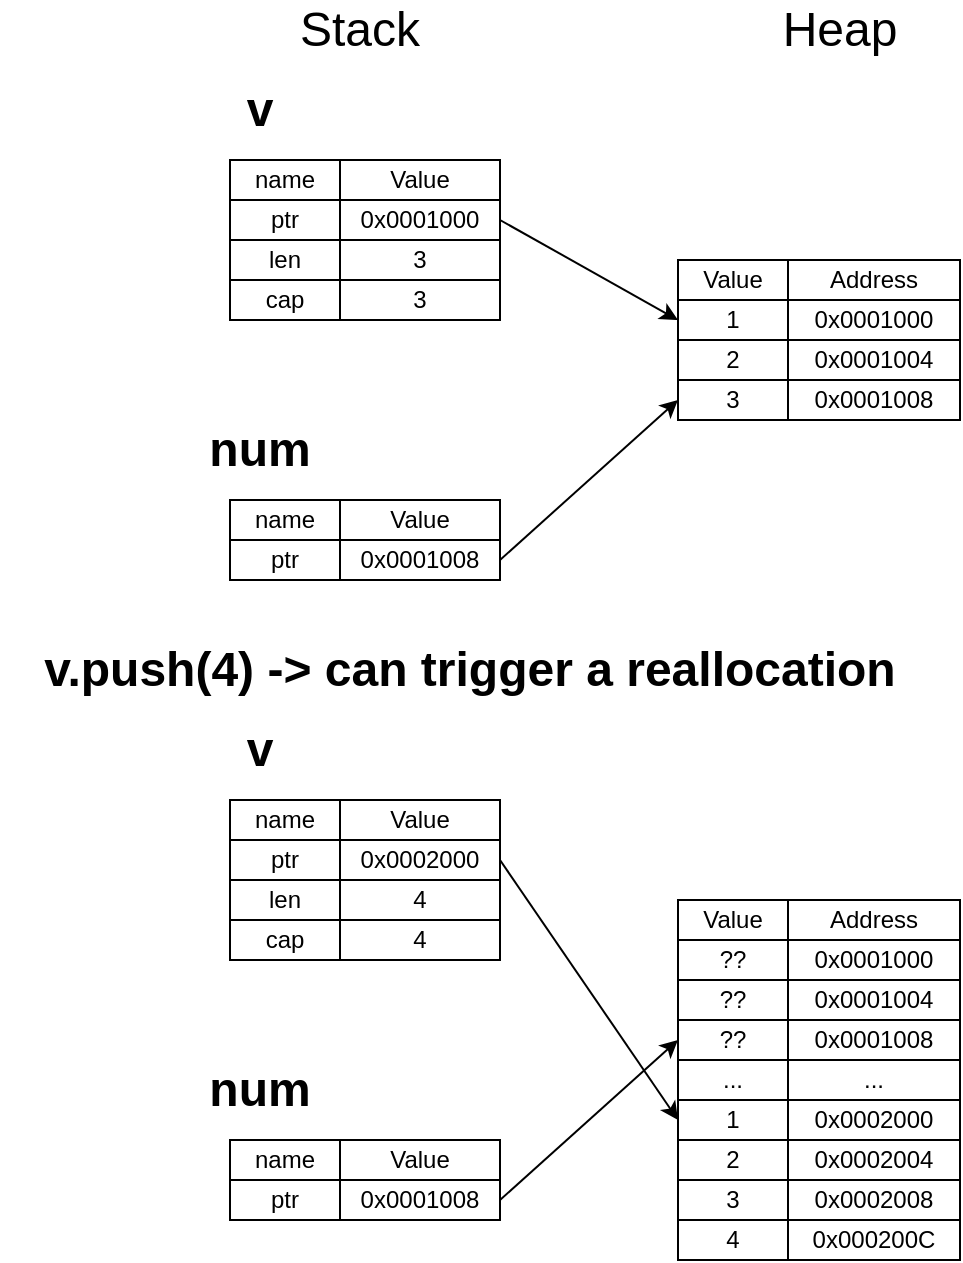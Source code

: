 <mxfile version="24.1.0" type="device">
  <diagram name="Page-1" id="up-nk19sZ6rdLOEwLt72">
    <mxGraphModel dx="586" dy="371" grid="1" gridSize="10" guides="1" tooltips="1" connect="1" arrows="1" fold="1" page="1" pageScale="1" pageWidth="827" pageHeight="1169" math="0" shadow="0">
      <root>
        <mxCell id="0" />
        <mxCell id="1" parent="0" />
        <mxCell id="ld7h1SibL1p74enXCl7w-1" value="name" style="rounded=0;whiteSpace=wrap;html=1;" vertex="1" parent="1">
          <mxGeometry x="195" y="130" width="55" height="20" as="geometry" />
        </mxCell>
        <mxCell id="ld7h1SibL1p74enXCl7w-2" value="Stack" style="text;html=1;align=center;verticalAlign=middle;whiteSpace=wrap;rounded=0;fontSize=24;" vertex="1" parent="1">
          <mxGeometry x="230" y="50" width="60" height="30" as="geometry" />
        </mxCell>
        <mxCell id="ld7h1SibL1p74enXCl7w-3" value="Heap" style="text;html=1;align=center;verticalAlign=middle;whiteSpace=wrap;rounded=0;fontSize=24;" vertex="1" parent="1">
          <mxGeometry x="470" y="50" width="60" height="30" as="geometry" />
        </mxCell>
        <mxCell id="ld7h1SibL1p74enXCl7w-4" value="Value" style="rounded=0;whiteSpace=wrap;html=1;" vertex="1" parent="1">
          <mxGeometry x="250" y="130" width="80" height="20" as="geometry" />
        </mxCell>
        <mxCell id="ld7h1SibL1p74enXCl7w-5" value="ptr" style="rounded=0;whiteSpace=wrap;html=1;" vertex="1" parent="1">
          <mxGeometry x="195" y="150" width="55" height="20" as="geometry" />
        </mxCell>
        <mxCell id="ld7h1SibL1p74enXCl7w-6" value="0x0001000" style="rounded=0;whiteSpace=wrap;html=1;" vertex="1" parent="1">
          <mxGeometry x="250" y="150" width="80" height="20" as="geometry" />
        </mxCell>
        <mxCell id="ld7h1SibL1p74enXCl7w-7" value="len" style="rounded=0;whiteSpace=wrap;html=1;" vertex="1" parent="1">
          <mxGeometry x="195" y="170" width="55" height="20" as="geometry" />
        </mxCell>
        <mxCell id="ld7h1SibL1p74enXCl7w-8" value="3" style="rounded=0;whiteSpace=wrap;html=1;" vertex="1" parent="1">
          <mxGeometry x="250" y="170" width="80" height="20" as="geometry" />
        </mxCell>
        <mxCell id="ld7h1SibL1p74enXCl7w-9" value="cap" style="rounded=0;whiteSpace=wrap;html=1;" vertex="1" parent="1">
          <mxGeometry x="195" y="190" width="55" height="20" as="geometry" />
        </mxCell>
        <mxCell id="ld7h1SibL1p74enXCl7w-10" value="3" style="rounded=0;whiteSpace=wrap;html=1;" vertex="1" parent="1">
          <mxGeometry x="250" y="190" width="80" height="20" as="geometry" />
        </mxCell>
        <mxCell id="ld7h1SibL1p74enXCl7w-11" value="1" style="rounded=0;whiteSpace=wrap;html=1;" vertex="1" parent="1">
          <mxGeometry x="419" y="200" width="55" height="20" as="geometry" />
        </mxCell>
        <mxCell id="ld7h1SibL1p74enXCl7w-12" value="2" style="rounded=0;whiteSpace=wrap;html=1;" vertex="1" parent="1">
          <mxGeometry x="419" y="220" width="55" height="20" as="geometry" />
        </mxCell>
        <mxCell id="ld7h1SibL1p74enXCl7w-13" value="3" style="rounded=0;whiteSpace=wrap;html=1;" vertex="1" parent="1">
          <mxGeometry x="419" y="240" width="55" height="20" as="geometry" />
        </mxCell>
        <mxCell id="ld7h1SibL1p74enXCl7w-14" value="0x0001000" style="rounded=0;whiteSpace=wrap;html=1;" vertex="1" parent="1">
          <mxGeometry x="474" y="200" width="86" height="20" as="geometry" />
        </mxCell>
        <mxCell id="ld7h1SibL1p74enXCl7w-15" value="Value" style="rounded=0;whiteSpace=wrap;html=1;" vertex="1" parent="1">
          <mxGeometry x="419" y="180" width="55" height="20" as="geometry" />
        </mxCell>
        <mxCell id="ld7h1SibL1p74enXCl7w-16" value="Address" style="rounded=0;whiteSpace=wrap;html=1;" vertex="1" parent="1">
          <mxGeometry x="474" y="180" width="86" height="20" as="geometry" />
        </mxCell>
        <mxCell id="ld7h1SibL1p74enXCl7w-17" value="0x0001004" style="rounded=0;whiteSpace=wrap;html=1;" vertex="1" parent="1">
          <mxGeometry x="474" y="220" width="86" height="20" as="geometry" />
        </mxCell>
        <mxCell id="ld7h1SibL1p74enXCl7w-18" value="0x0001008" style="rounded=0;whiteSpace=wrap;html=1;" vertex="1" parent="1">
          <mxGeometry x="474" y="240" width="86" height="20" as="geometry" />
        </mxCell>
        <mxCell id="ld7h1SibL1p74enXCl7w-19" value="&lt;font style=&quot;font-size: 24px;&quot;&gt;&lt;b&gt;v&lt;/b&gt;&lt;/font&gt;" style="text;html=1;align=center;verticalAlign=middle;whiteSpace=wrap;rounded=0;" vertex="1" parent="1">
          <mxGeometry x="180" y="90" width="60" height="30" as="geometry" />
        </mxCell>
        <mxCell id="ld7h1SibL1p74enXCl7w-20" value="&lt;span style=&quot;font-size: 24px;&quot;&gt;&lt;b&gt;num&lt;/b&gt;&lt;/span&gt;" style="text;html=1;align=center;verticalAlign=middle;whiteSpace=wrap;rounded=0;" vertex="1" parent="1">
          <mxGeometry x="180" y="260" width="60" height="30" as="geometry" />
        </mxCell>
        <mxCell id="ld7h1SibL1p74enXCl7w-21" value="name" style="rounded=0;whiteSpace=wrap;html=1;" vertex="1" parent="1">
          <mxGeometry x="195" y="300" width="55" height="20" as="geometry" />
        </mxCell>
        <mxCell id="ld7h1SibL1p74enXCl7w-22" value="Value" style="rounded=0;whiteSpace=wrap;html=1;" vertex="1" parent="1">
          <mxGeometry x="250" y="300" width="80" height="20" as="geometry" />
        </mxCell>
        <mxCell id="ld7h1SibL1p74enXCl7w-23" value="ptr" style="rounded=0;whiteSpace=wrap;html=1;" vertex="1" parent="1">
          <mxGeometry x="195" y="320" width="55" height="20" as="geometry" />
        </mxCell>
        <mxCell id="ld7h1SibL1p74enXCl7w-24" value="0x0001008" style="rounded=0;whiteSpace=wrap;html=1;" vertex="1" parent="1">
          <mxGeometry x="250" y="320" width="80" height="20" as="geometry" />
        </mxCell>
        <mxCell id="ld7h1SibL1p74enXCl7w-26" value="" style="endArrow=classic;html=1;rounded=0;entryX=0;entryY=0.5;entryDx=0;entryDy=0;exitX=1;exitY=0.5;exitDx=0;exitDy=0;" edge="1" parent="1" source="ld7h1SibL1p74enXCl7w-6" target="ld7h1SibL1p74enXCl7w-11">
          <mxGeometry width="50" height="50" relative="1" as="geometry">
            <mxPoint x="370" y="240" as="sourcePoint" />
            <mxPoint x="420" y="190" as="targetPoint" />
          </mxGeometry>
        </mxCell>
        <mxCell id="ld7h1SibL1p74enXCl7w-27" value="" style="endArrow=classic;html=1;rounded=0;entryX=0;entryY=0.5;entryDx=0;entryDy=0;exitX=1;exitY=0.5;exitDx=0;exitDy=0;" edge="1" parent="1" source="ld7h1SibL1p74enXCl7w-24" target="ld7h1SibL1p74enXCl7w-13">
          <mxGeometry width="50" height="50" relative="1" as="geometry">
            <mxPoint x="340" y="170" as="sourcePoint" />
            <mxPoint x="429" y="220" as="targetPoint" />
          </mxGeometry>
        </mxCell>
        <mxCell id="ld7h1SibL1p74enXCl7w-28" value="&lt;span style=&quot;font-size: 24px;&quot;&gt;&lt;b&gt;v.push(4) -&amp;gt; can trigger a reallocation&lt;/b&gt;&lt;/span&gt;" style="text;html=1;align=center;verticalAlign=middle;whiteSpace=wrap;rounded=0;" vertex="1" parent="1">
          <mxGeometry x="80" y="370" width="470" height="30" as="geometry" />
        </mxCell>
        <mxCell id="ld7h1SibL1p74enXCl7w-29" value="name" style="rounded=0;whiteSpace=wrap;html=1;" vertex="1" parent="1">
          <mxGeometry x="195" y="450" width="55" height="20" as="geometry" />
        </mxCell>
        <mxCell id="ld7h1SibL1p74enXCl7w-30" value="Value" style="rounded=0;whiteSpace=wrap;html=1;" vertex="1" parent="1">
          <mxGeometry x="250" y="450" width="80" height="20" as="geometry" />
        </mxCell>
        <mxCell id="ld7h1SibL1p74enXCl7w-31" value="ptr" style="rounded=0;whiteSpace=wrap;html=1;" vertex="1" parent="1">
          <mxGeometry x="195" y="470" width="55" height="20" as="geometry" />
        </mxCell>
        <mxCell id="ld7h1SibL1p74enXCl7w-32" value="0x0002000" style="rounded=0;whiteSpace=wrap;html=1;" vertex="1" parent="1">
          <mxGeometry x="250" y="470" width="80" height="20" as="geometry" />
        </mxCell>
        <mxCell id="ld7h1SibL1p74enXCl7w-33" value="len" style="rounded=0;whiteSpace=wrap;html=1;" vertex="1" parent="1">
          <mxGeometry x="195" y="490" width="55" height="20" as="geometry" />
        </mxCell>
        <mxCell id="ld7h1SibL1p74enXCl7w-34" value="4" style="rounded=0;whiteSpace=wrap;html=1;" vertex="1" parent="1">
          <mxGeometry x="250" y="490" width="80" height="20" as="geometry" />
        </mxCell>
        <mxCell id="ld7h1SibL1p74enXCl7w-35" value="cap" style="rounded=0;whiteSpace=wrap;html=1;" vertex="1" parent="1">
          <mxGeometry x="195" y="510" width="55" height="20" as="geometry" />
        </mxCell>
        <mxCell id="ld7h1SibL1p74enXCl7w-36" value="4" style="rounded=0;whiteSpace=wrap;html=1;" vertex="1" parent="1">
          <mxGeometry x="250" y="510" width="80" height="20" as="geometry" />
        </mxCell>
        <mxCell id="ld7h1SibL1p74enXCl7w-37" value="??" style="rounded=0;whiteSpace=wrap;html=1;" vertex="1" parent="1">
          <mxGeometry x="419" y="520" width="55" height="20" as="geometry" />
        </mxCell>
        <mxCell id="ld7h1SibL1p74enXCl7w-38" value="??" style="rounded=0;whiteSpace=wrap;html=1;" vertex="1" parent="1">
          <mxGeometry x="419" y="540" width="55" height="20" as="geometry" />
        </mxCell>
        <mxCell id="ld7h1SibL1p74enXCl7w-39" value="??" style="rounded=0;whiteSpace=wrap;html=1;" vertex="1" parent="1">
          <mxGeometry x="419" y="560" width="55" height="20" as="geometry" />
        </mxCell>
        <mxCell id="ld7h1SibL1p74enXCl7w-40" value="0x0001000" style="rounded=0;whiteSpace=wrap;html=1;" vertex="1" parent="1">
          <mxGeometry x="474" y="520" width="86" height="20" as="geometry" />
        </mxCell>
        <mxCell id="ld7h1SibL1p74enXCl7w-41" value="Value" style="rounded=0;whiteSpace=wrap;html=1;" vertex="1" parent="1">
          <mxGeometry x="419" y="500" width="55" height="20" as="geometry" />
        </mxCell>
        <mxCell id="ld7h1SibL1p74enXCl7w-42" value="Address" style="rounded=0;whiteSpace=wrap;html=1;" vertex="1" parent="1">
          <mxGeometry x="474" y="500" width="86" height="20" as="geometry" />
        </mxCell>
        <mxCell id="ld7h1SibL1p74enXCl7w-43" value="0x0001004" style="rounded=0;whiteSpace=wrap;html=1;" vertex="1" parent="1">
          <mxGeometry x="474" y="540" width="86" height="20" as="geometry" />
        </mxCell>
        <mxCell id="ld7h1SibL1p74enXCl7w-44" value="0x0001008" style="rounded=0;whiteSpace=wrap;html=1;" vertex="1" parent="1">
          <mxGeometry x="474" y="560" width="86" height="20" as="geometry" />
        </mxCell>
        <mxCell id="ld7h1SibL1p74enXCl7w-45" value="&lt;font style=&quot;font-size: 24px;&quot;&gt;&lt;b&gt;v&lt;/b&gt;&lt;/font&gt;" style="text;html=1;align=center;verticalAlign=middle;whiteSpace=wrap;rounded=0;" vertex="1" parent="1">
          <mxGeometry x="180" y="410" width="60" height="30" as="geometry" />
        </mxCell>
        <mxCell id="ld7h1SibL1p74enXCl7w-46" value="&lt;span style=&quot;font-size: 24px;&quot;&gt;&lt;b&gt;num&lt;/b&gt;&lt;/span&gt;" style="text;html=1;align=center;verticalAlign=middle;whiteSpace=wrap;rounded=0;" vertex="1" parent="1">
          <mxGeometry x="180" y="580" width="60" height="30" as="geometry" />
        </mxCell>
        <mxCell id="ld7h1SibL1p74enXCl7w-47" value="name" style="rounded=0;whiteSpace=wrap;html=1;" vertex="1" parent="1">
          <mxGeometry x="195" y="620" width="55" height="20" as="geometry" />
        </mxCell>
        <mxCell id="ld7h1SibL1p74enXCl7w-48" value="Value" style="rounded=0;whiteSpace=wrap;html=1;" vertex="1" parent="1">
          <mxGeometry x="250" y="620" width="80" height="20" as="geometry" />
        </mxCell>
        <mxCell id="ld7h1SibL1p74enXCl7w-49" value="ptr" style="rounded=0;whiteSpace=wrap;html=1;" vertex="1" parent="1">
          <mxGeometry x="195" y="640" width="55" height="20" as="geometry" />
        </mxCell>
        <mxCell id="ld7h1SibL1p74enXCl7w-50" value="0x0001008" style="rounded=0;whiteSpace=wrap;html=1;" vertex="1" parent="1">
          <mxGeometry x="250" y="640" width="80" height="20" as="geometry" />
        </mxCell>
        <mxCell id="ld7h1SibL1p74enXCl7w-51" value="" style="endArrow=classic;html=1;rounded=0;entryX=0;entryY=0.5;entryDx=0;entryDy=0;exitX=1;exitY=0.5;exitDx=0;exitDy=0;" edge="1" parent="1" source="ld7h1SibL1p74enXCl7w-32" target="ld7h1SibL1p74enXCl7w-55">
          <mxGeometry width="50" height="50" relative="1" as="geometry">
            <mxPoint x="370" y="560" as="sourcePoint" />
            <mxPoint x="420" y="510" as="targetPoint" />
          </mxGeometry>
        </mxCell>
        <mxCell id="ld7h1SibL1p74enXCl7w-52" value="" style="endArrow=classic;html=1;rounded=0;entryX=0;entryY=0.5;entryDx=0;entryDy=0;exitX=1;exitY=0.5;exitDx=0;exitDy=0;" edge="1" parent="1" source="ld7h1SibL1p74enXCl7w-50" target="ld7h1SibL1p74enXCl7w-39">
          <mxGeometry width="50" height="50" relative="1" as="geometry">
            <mxPoint x="340" y="490" as="sourcePoint" />
            <mxPoint x="429" y="540" as="targetPoint" />
          </mxGeometry>
        </mxCell>
        <mxCell id="ld7h1SibL1p74enXCl7w-53" value="..." style="rounded=0;whiteSpace=wrap;html=1;" vertex="1" parent="1">
          <mxGeometry x="419" y="580" width="55" height="20" as="geometry" />
        </mxCell>
        <mxCell id="ld7h1SibL1p74enXCl7w-54" value="..." style="rounded=0;whiteSpace=wrap;html=1;" vertex="1" parent="1">
          <mxGeometry x="474" y="580" width="86" height="20" as="geometry" />
        </mxCell>
        <mxCell id="ld7h1SibL1p74enXCl7w-55" value="1" style="rounded=0;whiteSpace=wrap;html=1;" vertex="1" parent="1">
          <mxGeometry x="419" y="600" width="55" height="20" as="geometry" />
        </mxCell>
        <mxCell id="ld7h1SibL1p74enXCl7w-56" value="2" style="rounded=0;whiteSpace=wrap;html=1;" vertex="1" parent="1">
          <mxGeometry x="419" y="620" width="55" height="20" as="geometry" />
        </mxCell>
        <mxCell id="ld7h1SibL1p74enXCl7w-57" value="0x0002000" style="rounded=0;whiteSpace=wrap;html=1;" vertex="1" parent="1">
          <mxGeometry x="474" y="600" width="86" height="20" as="geometry" />
        </mxCell>
        <mxCell id="ld7h1SibL1p74enXCl7w-58" value="0x0002004" style="rounded=0;whiteSpace=wrap;html=1;" vertex="1" parent="1">
          <mxGeometry x="474" y="620" width="86" height="20" as="geometry" />
        </mxCell>
        <mxCell id="ld7h1SibL1p74enXCl7w-59" value="3" style="rounded=0;whiteSpace=wrap;html=1;" vertex="1" parent="1">
          <mxGeometry x="419" y="640" width="55" height="20" as="geometry" />
        </mxCell>
        <mxCell id="ld7h1SibL1p74enXCl7w-60" value="0x0002008" style="rounded=0;whiteSpace=wrap;html=1;" vertex="1" parent="1">
          <mxGeometry x="474" y="640" width="86" height="20" as="geometry" />
        </mxCell>
        <mxCell id="ld7h1SibL1p74enXCl7w-61" value="4" style="rounded=0;whiteSpace=wrap;html=1;" vertex="1" parent="1">
          <mxGeometry x="419" y="660" width="55" height="20" as="geometry" />
        </mxCell>
        <mxCell id="ld7h1SibL1p74enXCl7w-62" value="0x000200C" style="rounded=0;whiteSpace=wrap;html=1;" vertex="1" parent="1">
          <mxGeometry x="474" y="660" width="86" height="20" as="geometry" />
        </mxCell>
      </root>
    </mxGraphModel>
  </diagram>
</mxfile>
